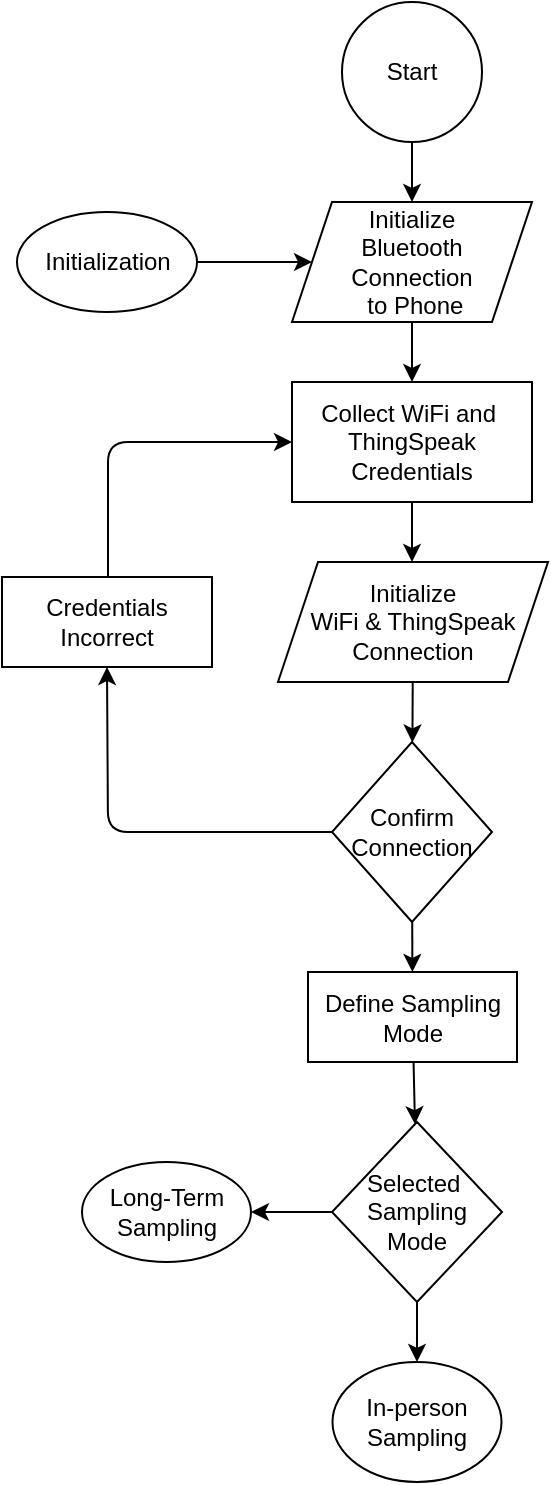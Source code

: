 <mxfile>
    <diagram id="OCsXrL1rOBSBL563rCo6" name="Device Initialization">
        <mxGraphModel dx="1329" dy="920" grid="1" gridSize="10" guides="1" tooltips="1" connect="1" arrows="1" fold="1" page="1" pageScale="1" pageWidth="850" pageHeight="1100" math="0" shadow="0">
            <root>
                <mxCell id="0"/>
                <mxCell id="1" parent="0"/>
                <mxCell id="2" value="Start" style="ellipse;whiteSpace=wrap;html=1;aspect=fixed;" vertex="1" parent="1">
                    <mxGeometry x="390" y="20" width="70" height="70" as="geometry"/>
                </mxCell>
                <mxCell id="3" value="" style="endArrow=classic;html=1;exitX=0.5;exitY=1;exitDx=0;exitDy=0;" edge="1" parent="1" source="2">
                    <mxGeometry width="50" height="50" relative="1" as="geometry">
                        <mxPoint x="380" y="170" as="sourcePoint"/>
                        <mxPoint x="425" y="120" as="targetPoint"/>
                    </mxGeometry>
                </mxCell>
                <mxCell id="36" value="" style="edgeStyle=none;html=1;" edge="1" parent="1" source="4" target="7">
                    <mxGeometry relative="1" as="geometry"/>
                </mxCell>
                <mxCell id="4" value="Initialize&lt;br&gt;WiFi &amp;amp; ThingSpeak&lt;br&gt;Connection" style="shape=parallelogram;perimeter=parallelogramPerimeter;whiteSpace=wrap;html=1;fixedSize=1;" vertex="1" parent="1">
                    <mxGeometry x="358" y="300" width="135" height="60" as="geometry"/>
                </mxCell>
                <mxCell id="jss4O93LCENjOe8H0N4M-44" value="" style="edgeStyle=none;html=1;" edge="1" parent="1" source="7" target="jss4O93LCENjOe8H0N4M-43">
                    <mxGeometry relative="1" as="geometry"/>
                </mxCell>
                <mxCell id="7" value="Confirm&lt;br&gt;Connection" style="rhombus;whiteSpace=wrap;html=1;" vertex="1" parent="1">
                    <mxGeometry x="385" y="390" width="80" height="90" as="geometry"/>
                </mxCell>
                <mxCell id="33" value="" style="edgeStyle=none;html=1;" edge="1" parent="1" source="29" target="32">
                    <mxGeometry relative="1" as="geometry"/>
                </mxCell>
                <mxCell id="29" value="Initialize&lt;br&gt;Bluetooth&lt;br&gt;Connection&lt;br&gt;&amp;nbsp;to Phone" style="shape=parallelogram;perimeter=parallelogramPerimeter;whiteSpace=wrap;html=1;fixedSize=1;" vertex="1" parent="1">
                    <mxGeometry x="365" y="120" width="120" height="60" as="geometry"/>
                </mxCell>
                <mxCell id="vvjbod-jWDwlhTD5uGIu-42" value="" style="edgeStyle=none;html=1;" edge="1" parent="1" source="32">
                    <mxGeometry relative="1" as="geometry">
                        <mxPoint x="425" y="300" as="targetPoint"/>
                    </mxGeometry>
                </mxCell>
                <mxCell id="32" value="Collect WiFi and&amp;nbsp;&lt;br&gt;ThingSpeak Credentials" style="whiteSpace=wrap;html=1;" vertex="1" parent="1">
                    <mxGeometry x="365" y="210" width="120" height="60" as="geometry"/>
                </mxCell>
                <mxCell id="38" value="Credentials Incorrect" style="whiteSpace=wrap;html=1;" vertex="1" parent="1">
                    <mxGeometry x="220" y="307.5" width="105" height="45" as="geometry"/>
                </mxCell>
                <mxCell id="41" value="" style="endArrow=classic;html=1;exitX=0;exitY=0.5;exitDx=0;exitDy=0;entryX=0.5;entryY=1;entryDx=0;entryDy=0;" edge="1" parent="1" source="7" target="38">
                    <mxGeometry width="50" height="50" relative="1" as="geometry">
                        <mxPoint x="450" y="410" as="sourcePoint"/>
                        <mxPoint x="500" y="360" as="targetPoint"/>
                        <Array as="points">
                            <mxPoint x="273" y="435"/>
                        </Array>
                    </mxGeometry>
                </mxCell>
                <mxCell id="42" value="Long-Term Sampling" style="ellipse;whiteSpace=wrap;html=1;" vertex="1" parent="1">
                    <mxGeometry x="260" y="600" width="84.5" height="50" as="geometry"/>
                </mxCell>
                <mxCell id="vvjbod-jWDwlhTD5uGIu-44" value="" style="endArrow=classic;html=1;entryX=0;entryY=0.5;entryDx=0;entryDy=0;" edge="1" parent="1" target="32">
                    <mxGeometry width="50" height="50" relative="1" as="geometry">
                        <mxPoint x="273" y="307" as="sourcePoint"/>
                        <mxPoint x="490" y="320" as="targetPoint"/>
                        <Array as="points">
                            <mxPoint x="273" y="240"/>
                        </Array>
                    </mxGeometry>
                </mxCell>
                <mxCell id="HSw5KU4c9WGk9Z5Ej44h-44" value="" style="edgeStyle=none;html=1;" edge="1" parent="1" source="HSw5KU4c9WGk9Z5Ej44h-42" target="29">
                    <mxGeometry relative="1" as="geometry"/>
                </mxCell>
                <mxCell id="HSw5KU4c9WGk9Z5Ej44h-42" value="Initialization" style="ellipse;whiteSpace=wrap;html=1;" vertex="1" parent="1">
                    <mxGeometry x="227.5" y="125" width="90" height="50" as="geometry"/>
                </mxCell>
                <mxCell id="jss4O93LCENjOe8H0N4M-46" value="" style="edgeStyle=none;html=1;" edge="1" parent="1" source="jss4O93LCENjOe8H0N4M-42" target="42">
                    <mxGeometry relative="1" as="geometry"/>
                </mxCell>
                <mxCell id="jss4O93LCENjOe8H0N4M-48" value="" style="edgeStyle=none;html=1;" edge="1" parent="1" source="jss4O93LCENjOe8H0N4M-42" target="jss4O93LCENjOe8H0N4M-47">
                    <mxGeometry relative="1" as="geometry"/>
                </mxCell>
                <mxCell id="jss4O93LCENjOe8H0N4M-42" value="Selected&amp;nbsp;&lt;br&gt;Sampling&lt;br&gt;Mode" style="rhombus;whiteSpace=wrap;html=1;" vertex="1" parent="1">
                    <mxGeometry x="385" y="580" width="85" height="90" as="geometry"/>
                </mxCell>
                <mxCell id="jss4O93LCENjOe8H0N4M-45" value="" style="edgeStyle=none;html=1;" edge="1" parent="1" source="jss4O93LCENjOe8H0N4M-43" target="jss4O93LCENjOe8H0N4M-42">
                    <mxGeometry relative="1" as="geometry"/>
                </mxCell>
                <mxCell id="jss4O93LCENjOe8H0N4M-43" value="Define Sampling&lt;br&gt;Mode" style="rounded=0;whiteSpace=wrap;html=1;" vertex="1" parent="1">
                    <mxGeometry x="373" y="505" width="104.5" height="45" as="geometry"/>
                </mxCell>
                <mxCell id="jss4O93LCENjOe8H0N4M-47" value="In-person&lt;br&gt;Sampling" style="ellipse;whiteSpace=wrap;html=1;" vertex="1" parent="1">
                    <mxGeometry x="385.25" y="700" width="84.5" height="60" as="geometry"/>
                </mxCell>
            </root>
        </mxGraphModel>
    </diagram>
    <diagram id="ScX6hd-UIiFhUqMTKY4a" name="Sampling">
        <mxGraphModel dx="1614" dy="1117" grid="1" gridSize="10" guides="1" tooltips="1" connect="1" arrows="1" fold="1" page="1" pageScale="1" pageWidth="850" pageHeight="1100" math="0" shadow="0">
            <root>
                <mxCell id="9ZokUizVB9DD7m5dpZID-0"/>
                <mxCell id="9ZokUizVB9DD7m5dpZID-1" parent="9ZokUizVB9DD7m5dpZID-0"/>
                <mxCell id="9ZokUizVB9DD7m5dpZID-4" value="" style="edgeStyle=none;html=1;" edge="1" parent="9ZokUizVB9DD7m5dpZID-1" source="9ZokUizVB9DD7m5dpZID-2" target="9ZokUizVB9DD7m5dpZID-3">
                    <mxGeometry relative="1" as="geometry"/>
                </mxCell>
                <mxCell id="9ZokUizVB9DD7m5dpZID-2" value="Sampling" style="ellipse;whiteSpace=wrap;html=1;" vertex="1" parent="9ZokUizVB9DD7m5dpZID-1">
                    <mxGeometry x="385" y="20" width="80" height="60" as="geometry"/>
                </mxCell>
                <mxCell id="pEAi6ZniOT8bRjCbfyuK-2" value="" style="edgeStyle=none;html=1;entryX=0.5;entryY=0;entryDx=0;entryDy=0;" edge="1" parent="9ZokUizVB9DD7m5dpZID-1" source="9ZokUizVB9DD7m5dpZID-3">
                    <mxGeometry relative="1" as="geometry">
                        <mxPoint x="425" y="190" as="targetPoint"/>
                    </mxGeometry>
                </mxCell>
                <mxCell id="9ZokUizVB9DD7m5dpZID-3" value="Define Wake-Up sources for Deep Sleep&amp;nbsp;" style="whiteSpace=wrap;html=1;" vertex="1" parent="9ZokUizVB9DD7m5dpZID-1">
                    <mxGeometry x="363" y="110" width="125" height="50" as="geometry"/>
                </mxCell>
                <mxCell id="pEAi6ZniOT8bRjCbfyuK-0" value="Wake-up Sources: Timer&lt;br&gt;&lt;span style=&quot;white-space: pre&quot;&gt;&#9;&lt;/span&gt;&lt;span style=&quot;white-space: pre&quot;&gt;&#9;&lt;/span&gt;&lt;span style=&quot;white-space: pre&quot;&gt;&#9;&lt;/span&gt;&lt;span style=&quot;white-space: pre&quot;&gt;&#9;&lt;/span&gt;&lt;span style=&quot;white-space: pre&quot;&gt;&#9;&lt;/span&gt;&lt;span style=&quot;white-space: pre&quot;&gt;&#9;&lt;/span&gt;External Button" style="text;html=1;align=center;verticalAlign=middle;resizable=0;points=[];autosize=1;strokeColor=none;" vertex="1" parent="9ZokUizVB9DD7m5dpZID-1">
                    <mxGeometry x="430" y="110" width="260" height="30" as="geometry"/>
                </mxCell>
                <mxCell id="pEAi6ZniOT8bRjCbfyuK-7" value="" style="edgeStyle=none;html=1;" edge="1" parent="9ZokUizVB9DD7m5dpZID-1" source="pEAi6ZniOT8bRjCbfyuK-4" target="pEAi6ZniOT8bRjCbfyuK-6">
                    <mxGeometry relative="1" as="geometry"/>
                </mxCell>
                <mxCell id="pEAi6ZniOT8bRjCbfyuK-4" value="Take Sample from Sensor" style="whiteSpace=wrap;html=1;" vertex="1" parent="9ZokUizVB9DD7m5dpZID-1">
                    <mxGeometry x="365" y="390" width="120" height="40" as="geometry"/>
                </mxCell>
                <mxCell id="SWPA18qDtEiloS7H6sVU-14" value="" style="edgeStyle=none;html=1;" edge="1" parent="9ZokUizVB9DD7m5dpZID-1" source="pEAi6ZniOT8bRjCbfyuK-6" target="SWPA18qDtEiloS7H6sVU-13">
                    <mxGeometry relative="1" as="geometry"/>
                </mxCell>
                <mxCell id="pEAi6ZniOT8bRjCbfyuK-6" value="Send sample to flash memory" style="whiteSpace=wrap;html=1;" vertex="1" parent="9ZokUizVB9DD7m5dpZID-1">
                    <mxGeometry x="365" y="460" width="120" height="50" as="geometry"/>
                </mxCell>
                <mxCell id="pEAi6ZniOT8bRjCbfyuK-11" value="" style="edgeStyle=none;html=1;" edge="1" parent="9ZokUizVB9DD7m5dpZID-1" source="pEAi6ZniOT8bRjCbfyuK-8">
                    <mxGeometry relative="1" as="geometry">
                        <mxPoint x="300" y="745" as="targetPoint"/>
                    </mxGeometry>
                </mxCell>
                <mxCell id="Zq5nboJi9w4raEouKYX6-1" value="" style="edgeStyle=none;html=1;" edge="1" parent="9ZokUizVB9DD7m5dpZID-1" source="pEAi6ZniOT8bRjCbfyuK-8" target="Zq5nboJi9w4raEouKYX6-0">
                    <mxGeometry relative="1" as="geometry"/>
                </mxCell>
                <mxCell id="pEAi6ZniOT8bRjCbfyuK-8" value="Successfully uploaded to ThingSpeak" style="rhombus;whiteSpace=wrap;html=1;" vertex="1" parent="9ZokUizVB9DD7m5dpZID-1">
                    <mxGeometry x="368" y="690" width="115" height="110" as="geometry"/>
                </mxCell>
                <mxCell id="Zq5nboJi9w4raEouKYX6-25" value="" style="edgeStyle=none;html=1;entryX=0.5;entryY=1;entryDx=0;entryDy=0;" edge="1" parent="9ZokUizVB9DD7m5dpZID-1" source="Zq5nboJi9w4raEouKYX6-0" target="Zq5nboJi9w4raEouKYX6-31">
                    <mxGeometry relative="1" as="geometry">
                        <mxPoint x="615.25" y="500" as="targetPoint"/>
                    </mxGeometry>
                </mxCell>
                <mxCell id="Zq5nboJi9w4raEouKYX6-0" value="Enter Deep Sleep" style="whiteSpace=wrap;html=1;" vertex="1" parent="9ZokUizVB9DD7m5dpZID-1">
                    <mxGeometry x="560.5" y="730" width="109.5" height="30" as="geometry"/>
                </mxCell>
                <mxCell id="Zq5nboJi9w4raEouKYX6-2" value="Yes" style="text;html=1;align=center;verticalAlign=middle;resizable=0;points=[];autosize=1;strokeColor=none;" vertex="1" parent="9ZokUizVB9DD7m5dpZID-1">
                    <mxGeometry x="490" y="720" width="40" height="20" as="geometry"/>
                </mxCell>
                <mxCell id="Zq5nboJi9w4raEouKYX6-3" value="No" style="text;html=1;align=center;verticalAlign=middle;resizable=0;points=[];autosize=1;strokeColor=none;" vertex="1" parent="9ZokUizVB9DD7m5dpZID-1">
                    <mxGeometry x="315" y="720" width="30" height="20" as="geometry"/>
                </mxCell>
                <mxCell id="Zq5nboJi9w4raEouKYX6-8" value="" style="edgeStyle=none;html=1;" edge="1" parent="9ZokUizVB9DD7m5dpZID-1" source="Zq5nboJi9w4raEouKYX6-6" target="Zq5nboJi9w4raEouKYX6-7">
                    <mxGeometry relative="1" as="geometry"/>
                </mxCell>
                <mxCell id="SWPA18qDtEiloS7H6sVU-16" value="" style="edgeStyle=none;html=1;" edge="1" parent="9ZokUizVB9DD7m5dpZID-1" source="Zq5nboJi9w4raEouKYX6-6" target="Zq5nboJi9w4raEouKYX6-20">
                    <mxGeometry relative="1" as="geometry"/>
                </mxCell>
                <mxCell id="Zq5nboJi9w4raEouKYX6-6" value="WiFi&lt;br&gt;Connected" style="rhombus;whiteSpace=wrap;html=1;" vertex="1" parent="9ZokUizVB9DD7m5dpZID-1">
                    <mxGeometry x="200" y="697.5" width="100" height="95" as="geometry"/>
                </mxCell>
                <mxCell id="Zq5nboJi9w4raEouKYX6-11" value="" style="edgeStyle=none;html=1;" edge="1" parent="9ZokUizVB9DD7m5dpZID-1">
                    <mxGeometry relative="1" as="geometry">
                        <mxPoint x="250" y="960" as="sourcePoint"/>
                        <mxPoint x="250" y="960" as="targetPoint"/>
                    </mxGeometry>
                </mxCell>
                <mxCell id="Zq5nboJi9w4raEouKYX6-19" value="" style="edgeStyle=none;html=1;" edge="1" parent="9ZokUizVB9DD7m5dpZID-1" source="Zq5nboJi9w4raEouKYX6-7">
                    <mxGeometry relative="1" as="geometry">
                        <mxPoint x="100" y="830" as="targetPoint"/>
                    </mxGeometry>
                </mxCell>
                <mxCell id="Zq5nboJi9w4raEouKYX6-7" value="ThingSpeak&lt;br&gt;Connected" style="rhombus;whiteSpace=wrap;html=1;" vertex="1" parent="9ZokUizVB9DD7m5dpZID-1">
                    <mxGeometry x="50" y="697.5" width="100" height="95" as="geometry"/>
                </mxCell>
                <mxCell id="Zq5nboJi9w4raEouKYX6-9" value="Yes" style="text;html=1;align=center;verticalAlign=middle;resizable=0;points=[];autosize=1;strokeColor=none;" vertex="1" parent="9ZokUizVB9DD7m5dpZID-1">
                    <mxGeometry x="155" y="750" width="40" height="20" as="geometry"/>
                </mxCell>
                <mxCell id="Zq5nboJi9w4raEouKYX6-15" value="" style="endArrow=classic;html=1;exitX=0.5;exitY=0;exitDx=0;exitDy=0;entryX=0;entryY=0.5;entryDx=0;entryDy=0;" edge="1" parent="9ZokUizVB9DD7m5dpZID-1" source="Zq5nboJi9w4raEouKYX6-7" target="SWPA18qDtEiloS7H6sVU-13">
                    <mxGeometry width="50" height="50" relative="1" as="geometry">
                        <mxPoint x="420" y="590" as="sourcePoint"/>
                        <mxPoint x="470" y="540" as="targetPoint"/>
                        <Array as="points">
                            <mxPoint x="100" y="580"/>
                        </Array>
                    </mxGeometry>
                </mxCell>
                <mxCell id="Zq5nboJi9w4raEouKYX6-16" value="Yes" style="text;html=1;align=center;verticalAlign=middle;resizable=0;points=[];autosize=1;strokeColor=none;" vertex="1" parent="9ZokUizVB9DD7m5dpZID-1">
                    <mxGeometry x="65" y="600" width="40" height="20" as="geometry"/>
                </mxCell>
                <mxCell id="Zq5nboJi9w4raEouKYX6-17" value="No" style="text;html=1;align=center;verticalAlign=middle;resizable=0;points=[];autosize=1;strokeColor=none;" vertex="1" parent="9ZokUizVB9DD7m5dpZID-1">
                    <mxGeometry x="220" y="670" width="30" height="20" as="geometry"/>
                </mxCell>
                <mxCell id="SWPA18qDtEiloS7H6sVU-18" value="" style="edgeStyle=none;html=1;" edge="1" parent="9ZokUizVB9DD7m5dpZID-1" source="Zq5nboJi9w4raEouKYX6-20" target="SWPA18qDtEiloS7H6sVU-17">
                    <mxGeometry relative="1" as="geometry"/>
                </mxCell>
                <mxCell id="Zq5nboJi9w4raEouKYX6-20" value="Attempt WiFi Reconnect" style="rounded=0;whiteSpace=wrap;html=1;" vertex="1" parent="9ZokUizVB9DD7m5dpZID-1">
                    <mxGeometry x="195" y="610" width="110" height="40" as="geometry"/>
                </mxCell>
                <mxCell id="Zq5nboJi9w4raEouKYX6-30" value="&lt;span style=&quot;color: rgba(0 , 0 , 0 , 0) ; font-family: monospace ; font-size: 0px&quot;&gt;%3CmxGraphModel%3E%3Croot%3E%3CmxCell%20id%3D%220%22%2F%3E%3CmxCell%20id%3D%221%22%20parent%3D%220%22%2F%3E%3CmxCell%20id%3D%222%22%20value%3D%22Wait%20for%26lt%3Bbr%26gt%3B5%20mins%20timer%22%20style%3D%22rounded%3D0%3BwhiteSpace%3Dwrap%3Bhtml%3D1%3B%22%20vertex%3D%221%22%20parent%3D%221%22%3E%3CmxGeometry%20x%3D%22565.25%22%20y%3D%22385%22%20width%3D%22100%22%20height%3D%2230%22%20as%3D%22geometry%22%2F%3E%3C%2FmxCell%3E%3C%2Froot%3E%3C%2FmxGraphModel%3E&lt;/span&gt;&lt;span style=&quot;color: rgba(0 , 0 , 0 , 0) ; font-family: monospace ; font-size: 0px&quot;&gt;%3CmxGraphModel%3E%3Croot%3E%3CmxCell%20id%3D%220%22%2F%3E%3CmxCell%20id%3D%221%22%20parent%3D%220%22%2F%3E%3CmxCell%20id%3D%222%22%20value%3D%22Wait%20for%26lt%3Bbr%26gt%3B5%20mins%20timer%22%20style%3D%22rounded%3D0%3BwhiteSpace%3Dwrap%3Bhtml%3D1%3B%22%20vertex%3D%221%22%20parent%3D%221%22%3E%3CmxGeometry%20x%3D%22565.25%22%20y%3D%22385%22%20width%3D%22100%22%20height%3D%2230%22%20as%3D%22geometry%22%2F%3E%3C%2FmxCell%3E%3C%2Froot%3E%3C%2FmxGraphModel%3E&lt;/span&gt;" style="text;html=1;align=center;verticalAlign=middle;resizable=0;points=[];autosize=1;strokeColor=none;" vertex="1" parent="9ZokUizVB9DD7m5dpZID-1">
                    <mxGeometry x="650" y="200" width="20" height="20" as="geometry"/>
                </mxCell>
                <mxCell id="Zq5nboJi9w4raEouKYX6-34" value="" style="edgeStyle=none;html=1;entryX=1;entryY=0.5;entryDx=0;entryDy=0;" edge="1" parent="9ZokUizVB9DD7m5dpZID-1" source="Zq5nboJi9w4raEouKYX6-31" target="SWPA18qDtEiloS7H6sVU-27">
                    <mxGeometry relative="1" as="geometry">
                        <mxPoint x="475" y="210" as="targetPoint"/>
                        <Array as="points">
                            <mxPoint x="615" y="240"/>
                        </Array>
                    </mxGeometry>
                </mxCell>
                <mxCell id="Zq5nboJi9w4raEouKYX6-31" value="Wait for&lt;br&gt;5 mins timer" style="rounded=0;whiteSpace=wrap;html=1;" vertex="1" parent="9ZokUizVB9DD7m5dpZID-1">
                    <mxGeometry x="565.25" y="460" width="100" height="30" as="geometry"/>
                </mxCell>
                <mxCell id="Zq5nboJi9w4raEouKYX6-44" value="" style="edgeStyle=none;html=1;entryX=0.5;entryY=1;entryDx=0;entryDy=0;" edge="1" parent="9ZokUizVB9DD7m5dpZID-1" source="Zq5nboJi9w4raEouKYX6-41" target="SWPA18qDtEiloS7H6sVU-0">
                    <mxGeometry relative="1" as="geometry">
                        <mxPoint x="765.0" y="500" as="targetPoint"/>
                        <Array as="points">
                            <mxPoint x="765" y="530"/>
                        </Array>
                    </mxGeometry>
                </mxCell>
                <mxCell id="Zq5nboJi9w4raEouKYX6-41" value="" style="shape=waypoint;size=6;pointerEvents=1;points=[];fillColor=#2a2a2a;resizable=0;rotatable=0;perimeter=centerPerimeter;snapToPoint=1;rounded=0;" vertex="1" parent="9ZokUizVB9DD7m5dpZID-1">
                    <mxGeometry x="595.25" y="510" width="40" height="40" as="geometry"/>
                </mxCell>
                <mxCell id="SWPA18qDtEiloS7H6sVU-2" value="" style="edgeStyle=none;html=1;" edge="1" parent="9ZokUizVB9DD7m5dpZID-1" source="SWPA18qDtEiloS7H6sVU-0" target="SWPA18qDtEiloS7H6sVU-1">
                    <mxGeometry relative="1" as="geometry"/>
                </mxCell>
                <mxCell id="SWPA18qDtEiloS7H6sVU-7" value="" style="edgeStyle=none;html=1;" edge="1" parent="9ZokUizVB9DD7m5dpZID-1" source="SWPA18qDtEiloS7H6sVU-0" target="SWPA18qDtEiloS7H6sVU-6">
                    <mxGeometry relative="1" as="geometry"/>
                </mxCell>
                <mxCell id="SWPA18qDtEiloS7H6sVU-0" value="Button&amp;nbsp;&lt;br&gt;pressed&lt;br&gt;" style="rhombus;whiteSpace=wrap;html=1;" vertex="1" parent="9ZokUizVB9DD7m5dpZID-1">
                    <mxGeometry x="730" y="380" width="70" height="70" as="geometry"/>
                </mxCell>
                <mxCell id="SWPA18qDtEiloS7H6sVU-1" value="Initialization" style="ellipse;whiteSpace=wrap;html=1;rounded=0;" vertex="1" parent="9ZokUizVB9DD7m5dpZID-1">
                    <mxGeometry x="720" y="170" width="90" height="50" as="geometry"/>
                </mxCell>
                <mxCell id="SWPA18qDtEiloS7H6sVU-6" value="" style="shape=waypoint;size=6;pointerEvents=1;points=[];fillColor=#2a2a2a;resizable=0;rotatable=0;perimeter=centerPerimeter;snapToPoint=1;" vertex="1" parent="9ZokUizVB9DD7m5dpZID-1">
                    <mxGeometry x="595" y="395" width="40" height="40" as="geometry"/>
                </mxCell>
                <mxCell id="SWPA18qDtEiloS7H6sVU-8" value="No" style="text;html=1;align=center;verticalAlign=middle;resizable=0;points=[];autosize=1;strokeColor=none;" vertex="1" parent="9ZokUizVB9DD7m5dpZID-1">
                    <mxGeometry x="70" y="792.5" width="30" height="20" as="geometry"/>
                </mxCell>
                <mxCell id="SWPA18qDtEiloS7H6sVU-12" value="" style="edgeStyle=none;html=1;" edge="1" parent="9ZokUizVB9DD7m5dpZID-1" source="SWPA18qDtEiloS7H6sVU-10" target="SWPA18qDtEiloS7H6sVU-11">
                    <mxGeometry relative="1" as="geometry"/>
                </mxCell>
                <mxCell id="SWPA18qDtEiloS7H6sVU-10" value="Issue Credential&lt;br&gt;Warning&amp;nbsp;" style="rounded=0;whiteSpace=wrap;html=1;" vertex="1" parent="9ZokUizVB9DD7m5dpZID-1">
                    <mxGeometry x="40" y="830" width="110" height="40" as="geometry"/>
                </mxCell>
                <mxCell id="SWPA18qDtEiloS7H6sVU-11" value="Initialization" style="ellipse;whiteSpace=wrap;html=1;rounded=0;" vertex="1" parent="9ZokUizVB9DD7m5dpZID-1">
                    <mxGeometry x="42.5" y="900" width="105" height="50" as="geometry"/>
                </mxCell>
                <mxCell id="SWPA18qDtEiloS7H6sVU-15" value="" style="edgeStyle=none;html=1;" edge="1" parent="9ZokUizVB9DD7m5dpZID-1" source="SWPA18qDtEiloS7H6sVU-13" target="pEAi6ZniOT8bRjCbfyuK-8">
                    <mxGeometry relative="1" as="geometry"/>
                </mxCell>
                <mxCell id="SWPA18qDtEiloS7H6sVU-13" value="Send sample to ThingSpeak" style="whiteSpace=wrap;html=1;" vertex="1" parent="9ZokUizVB9DD7m5dpZID-1">
                    <mxGeometry x="365.5" y="550" width="120" height="60" as="geometry"/>
                </mxCell>
                <mxCell id="SWPA18qDtEiloS7H6sVU-17" value="" style="shape=waypoint;size=6;pointerEvents=1;points=[];fillColor=#2a2a2a;resizable=0;rotatable=0;perimeter=centerPerimeter;snapToPoint=1;rounded=0;" vertex="1" parent="9ZokUizVB9DD7m5dpZID-1">
                    <mxGeometry x="230" y="560" width="40" height="40" as="geometry"/>
                </mxCell>
                <mxCell id="SWPA18qDtEiloS7H6sVU-25" value="" style="endArrow=classic;html=1;exitX=0.5;exitY=1;exitDx=0;exitDy=0;entryX=0.5;entryY=0;entryDx=0;entryDy=0;" edge="1" parent="9ZokUizVB9DD7m5dpZID-1" target="pEAi6ZniOT8bRjCbfyuK-4">
                    <mxGeometry width="50" height="50" relative="1" as="geometry">
                        <mxPoint x="425.5" y="360" as="sourcePoint"/>
                        <mxPoint x="520" y="290" as="targetPoint"/>
                    </mxGeometry>
                </mxCell>
                <mxCell id="SWPA18qDtEiloS7H6sVU-26" value="Initialize &lt;br&gt;SCD41 Sensor" style="shape=parallelogram;perimeter=parallelogramPerimeter;whiteSpace=wrap;html=1;fixedSize=1;" vertex="1" parent="9ZokUizVB9DD7m5dpZID-1">
                    <mxGeometry x="363" y="320" width="120" height="40" as="geometry"/>
                </mxCell>
                <mxCell id="SWPA18qDtEiloS7H6sVU-28" value="" style="edgeStyle=none;html=1;exitX=0.5;exitY=1;exitDx=0;exitDy=0;" edge="1" parent="9ZokUizVB9DD7m5dpZID-1" source="SWPA18qDtEiloS7H6sVU-27" target="SWPA18qDtEiloS7H6sVU-26">
                    <mxGeometry relative="1" as="geometry"/>
                </mxCell>
                <mxCell id="SWPA18qDtEiloS7H6sVU-31" value="" style="edgeStyle=none;html=1;" edge="1" parent="9ZokUizVB9DD7m5dpZID-1" source="SWPA18qDtEiloS7H6sVU-27" target="SWPA18qDtEiloS7H6sVU-30">
                    <mxGeometry relative="1" as="geometry"/>
                </mxCell>
                <mxCell id="SWPA18qDtEiloS7H6sVU-27" value="&lt;span&gt;Measuring&lt;/span&gt;&lt;br&gt;&lt;span&gt;Period&amp;nbsp;&lt;/span&gt;&lt;br&gt;&lt;span&gt;Elapsed&lt;/span&gt;" style="rhombus;whiteSpace=wrap;html=1;" vertex="1" parent="9ZokUizVB9DD7m5dpZID-1">
                    <mxGeometry x="375" y="190" width="100" height="100" as="geometry"/>
                </mxCell>
                <mxCell id="m9OoRYNkUsGErYZgZXsN-3" value="" style="edgeStyle=none;html=1;" edge="1" parent="9ZokUizVB9DD7m5dpZID-1" source="SWPA18qDtEiloS7H6sVU-30">
                    <mxGeometry relative="1" as="geometry">
                        <mxPoint x="162.5" y="240" as="targetPoint"/>
                    </mxGeometry>
                </mxCell>
                <mxCell id="SWPA18qDtEiloS7H6sVU-30" value="Notify User&amp;nbsp;&lt;br&gt;sampling complete" style="whiteSpace=wrap;html=1;" vertex="1" parent="9ZokUizVB9DD7m5dpZID-1">
                    <mxGeometry x="200" y="220" width="120" height="40" as="geometry"/>
                </mxCell>
                <mxCell id="m9OoRYNkUsGErYZgZXsN-0" value="No" style="text;html=1;align=center;verticalAlign=middle;resizable=0;points=[];autosize=1;strokeColor=none;" vertex="1" parent="9ZokUizVB9DD7m5dpZID-1">
                    <mxGeometry x="430" y="290" width="30" height="20" as="geometry"/>
                </mxCell>
                <mxCell id="m9OoRYNkUsGErYZgZXsN-1" value="Yes" style="text;html=1;align=center;verticalAlign=middle;resizable=0;points=[];autosize=1;strokeColor=none;" vertex="1" parent="9ZokUizVB9DD7m5dpZID-1">
                    <mxGeometry x="335" y="220" width="40" height="20" as="geometry"/>
                </mxCell>
                <mxCell id="m9OoRYNkUsGErYZgZXsN-6" value="" style="edgeStyle=none;html=1;" edge="1" parent="9ZokUizVB9DD7m5dpZID-1" source="m9OoRYNkUsGErYZgZXsN-4" target="m9OoRYNkUsGErYZgZXsN-5">
                    <mxGeometry relative="1" as="geometry"/>
                </mxCell>
                <mxCell id="m9OoRYNkUsGErYZgZXsN-4" value="&lt;font style=&quot;font-size: 10px&quot;&gt;Redefine Wake-Up sources for Deep Sleep (External Button)&lt;/font&gt;" style="whiteSpace=wrap;html=1;" vertex="1" parent="9ZokUizVB9DD7m5dpZID-1">
                    <mxGeometry x="37.5" y="215" width="125" height="50" as="geometry"/>
                </mxCell>
                <mxCell id="m9OoRYNkUsGErYZgZXsN-8" value="" style="edgeStyle=none;html=1;entryX=0.5;entryY=0;entryDx=0;entryDy=0;startArrow=none;" edge="1" parent="9ZokUizVB9DD7m5dpZID-1" source="m9OoRYNkUsGErYZgZXsN-13" target="m9OoRYNkUsGErYZgZXsN-9">
                    <mxGeometry relative="1" as="geometry">
                        <mxPoint x="100" y="350" as="targetPoint"/>
                    </mxGeometry>
                </mxCell>
                <mxCell id="m9OoRYNkUsGErYZgZXsN-5" value="Enter Deep Sleep" style="whiteSpace=wrap;html=1;" vertex="1" parent="9ZokUizVB9DD7m5dpZID-1">
                    <mxGeometry x="45" y="290" width="110" height="30" as="geometry"/>
                </mxCell>
                <mxCell id="m9OoRYNkUsGErYZgZXsN-11" value="" style="edgeStyle=none;html=1;" edge="1" parent="9ZokUizVB9DD7m5dpZID-1" source="m9OoRYNkUsGErYZgZXsN-9" target="m9OoRYNkUsGErYZgZXsN-10">
                    <mxGeometry relative="1" as="geometry"/>
                </mxCell>
                <mxCell id="m9OoRYNkUsGErYZgZXsN-14" value="" style="edgeStyle=none;html=1;" edge="1" parent="9ZokUizVB9DD7m5dpZID-1" source="m9OoRYNkUsGErYZgZXsN-9" target="m9OoRYNkUsGErYZgZXsN-13">
                    <mxGeometry relative="1" as="geometry">
                        <mxPoint x="170" y="340" as="targetPoint"/>
                        <Array as="points">
                            <mxPoint x="170" y="395"/>
                            <mxPoint x="170" y="340"/>
                        </Array>
                    </mxGeometry>
                </mxCell>
                <mxCell id="m9OoRYNkUsGErYZgZXsN-9" value="Button&amp;nbsp;&lt;br&gt;pressed&lt;br&gt;" style="rhombus;whiteSpace=wrap;html=1;" vertex="1" parent="9ZokUizVB9DD7m5dpZID-1">
                    <mxGeometry x="65" y="360" width="70" height="70" as="geometry"/>
                </mxCell>
                <mxCell id="m9OoRYNkUsGErYZgZXsN-10" value="Initialize" style="ellipse;whiteSpace=wrap;html=1;" vertex="1" parent="9ZokUizVB9DD7m5dpZID-1">
                    <mxGeometry x="61.25" y="460" width="77.5" height="35" as="geometry"/>
                </mxCell>
                <mxCell id="m9OoRYNkUsGErYZgZXsN-13" value="" style="shape=waypoint;size=6;pointerEvents=1;points=[];fillColor=#2a2a2a;resizable=0;rotatable=0;perimeter=centerPerimeter;snapToPoint=1;" vertex="1" parent="9ZokUizVB9DD7m5dpZID-1">
                    <mxGeometry x="80" y="320" width="40" height="40" as="geometry"/>
                </mxCell>
                <mxCell id="m9OoRYNkUsGErYZgZXsN-15" value="" style="edgeStyle=none;html=1;entryDx=0;entryDy=0;endArrow=none;" edge="1" parent="9ZokUizVB9DD7m5dpZID-1" source="m9OoRYNkUsGErYZgZXsN-5" target="m9OoRYNkUsGErYZgZXsN-13">
                    <mxGeometry relative="1" as="geometry">
                        <mxPoint x="100" y="320" as="sourcePoint"/>
                        <mxPoint x="100" y="360" as="targetPoint"/>
                    </mxGeometry>
                </mxCell>
                <mxCell id="m9OoRYNkUsGErYZgZXsN-16" value="Yes" style="text;html=1;align=center;verticalAlign=middle;resizable=0;points=[];autosize=1;strokeColor=none;" vertex="1" parent="9ZokUizVB9DD7m5dpZID-1">
                    <mxGeometry x="100" y="430" width="40" height="20" as="geometry"/>
                </mxCell>
                <mxCell id="m9OoRYNkUsGErYZgZXsN-17" value="No" style="text;html=1;align=center;verticalAlign=middle;resizable=0;points=[];autosize=1;strokeColor=none;" vertex="1" parent="9ZokUizVB9DD7m5dpZID-1">
                    <mxGeometry x="175" y="370" width="30" height="20" as="geometry"/>
                </mxCell>
            </root>
        </mxGraphModel>
    </diagram>
    <diagram id="7_HiTcQhxRtD5LMvmDTk" name="Physical Interface">
        <mxGraphModel dx="1130" dy="782" grid="1" gridSize="10" guides="1" tooltips="1" connect="1" arrows="1" fold="1" page="1" pageScale="1" pageWidth="850" pageHeight="1100" math="0" shadow="0">
            <root>
                <mxCell id="9AiWsb7mePbK_J75YEJP-0"/>
                <mxCell id="9AiWsb7mePbK_J75YEJP-1" parent="9AiWsb7mePbK_J75YEJP-0"/>
                <mxCell id="FGCUem6Q7qQwQTtzhA6h-61" value="" style="edgeStyle=none;html=1;" edge="1" parent="9AiWsb7mePbK_J75YEJP-1" source="YtI7JNoTRaKhqMqbsMqp-0" target="FGCUem6Q7qQwQTtzhA6h-59">
                    <mxGeometry relative="1" as="geometry"/>
                </mxCell>
                <mxCell id="YtI7JNoTRaKhqMqbsMqp-0" value="Physical Interface" style="ellipse;whiteSpace=wrap;html=1;" vertex="1" parent="9AiWsb7mePbK_J75YEJP-1">
                    <mxGeometry x="365" y="20" width="115" height="60" as="geometry"/>
                </mxCell>
                <mxCell id="FGCUem6Q7qQwQTtzhA6h-26" value="" style="edgeStyle=none;html=1;" edge="1" parent="9AiWsb7mePbK_J75YEJP-1" source="VtoGvTLYBhxbCNSPTbDm-1" target="FGCUem6Q7qQwQTtzhA6h-25">
                    <mxGeometry relative="1" as="geometry"/>
                </mxCell>
                <mxCell id="VtoGvTLYBhxbCNSPTbDm-1" value="Take Sample from Sensor" style="whiteSpace=wrap;html=1;" vertex="1" parent="9AiWsb7mePbK_J75YEJP-1">
                    <mxGeometry x="365.5" y="320" width="120" height="40" as="geometry"/>
                </mxCell>
                <mxCell id="VtoGvTLYBhxbCNSPTbDm-3" value="" style="endArrow=classic;html=1;exitX=0.5;exitY=1;exitDx=0;exitDy=0;entryX=0.5;entryY=0;entryDx=0;entryDy=0;" edge="1" parent="9AiWsb7mePbK_J75YEJP-1" target="VtoGvTLYBhxbCNSPTbDm-1">
                    <mxGeometry width="50" height="50" relative="1" as="geometry">
                        <mxPoint x="425.0" y="280" as="sourcePoint"/>
                        <mxPoint x="519.5" y="230" as="targetPoint"/>
                    </mxGeometry>
                </mxCell>
                <mxCell id="8HkGJ_jfZeo5VMI5rxpb-14" value="" style="edgeStyle=none;html=1;" edge="1" parent="9AiWsb7mePbK_J75YEJP-1" source="FGCUem6Q7qQwQTtzhA6h-23" target="8HkGJ_jfZeo5VMI5rxpb-1">
                    <mxGeometry relative="1" as="geometry"/>
                </mxCell>
                <mxCell id="FGCUem6Q7qQwQTtzhA6h-23" value="Measuring&lt;br&gt;Period&amp;nbsp;&lt;br&gt;Elapsed" style="rhombus;whiteSpace=wrap;html=1;" vertex="1" parent="9AiWsb7mePbK_J75YEJP-1">
                    <mxGeometry x="383" y="200" width="85" height="90" as="geometry"/>
                </mxCell>
                <mxCell id="FGCUem6Q7qQwQTtzhA6h-28" value="" style="edgeStyle=none;html=1;" edge="1" parent="9AiWsb7mePbK_J75YEJP-1" source="FGCUem6Q7qQwQTtzhA6h-25">
                    <mxGeometry relative="1" as="geometry">
                        <mxPoint x="424.5" y="490" as="targetPoint"/>
                    </mxGeometry>
                </mxCell>
                <mxCell id="FGCUem6Q7qQwQTtzhA6h-25" value="Compare values with ranges Ashrae provided for CO2&amp;nbsp;&lt;br&gt;content&amp;nbsp;" style="whiteSpace=wrap;html=1;" vertex="1" parent="9AiWsb7mePbK_J75YEJP-1">
                    <mxGeometry x="364.5" y="400" width="120" height="60" as="geometry"/>
                </mxCell>
                <mxCell id="FGCUem6Q7qQwQTtzhA6h-34" value="" style="edgeStyle=none;html=1;" edge="1" parent="9AiWsb7mePbK_J75YEJP-1" source="FGCUem6Q7qQwQTtzhA6h-30" target="FGCUem6Q7qQwQTtzhA6h-33">
                    <mxGeometry relative="1" as="geometry"/>
                </mxCell>
                <mxCell id="FGCUem6Q7qQwQTtzhA6h-35" value="" style="edgeStyle=none;html=1;" edge="1" parent="9AiWsb7mePbK_J75YEJP-1" source="FGCUem6Q7qQwQTtzhA6h-30" target="FGCUem6Q7qQwQTtzhA6h-31">
                    <mxGeometry relative="1" as="geometry"/>
                </mxCell>
                <mxCell id="FGCUem6Q7qQwQTtzhA6h-30" value="CO2&amp;nbsp;&lt;br&gt;&amp;lt;1000ppm" style="rhombus;whiteSpace=wrap;html=1;" vertex="1" parent="9AiWsb7mePbK_J75YEJP-1">
                    <mxGeometry x="384.5" y="490" width="80" height="80" as="geometry"/>
                </mxCell>
                <mxCell id="FGCUem6Q7qQwQTtzhA6h-36" value="" style="edgeStyle=none;html=1;" edge="1" parent="9AiWsb7mePbK_J75YEJP-1" source="FGCUem6Q7qQwQTtzhA6h-31" target="FGCUem6Q7qQwQTtzhA6h-32">
                    <mxGeometry relative="1" as="geometry"/>
                </mxCell>
                <mxCell id="FGCUem6Q7qQwQTtzhA6h-38" value="" style="edgeStyle=none;html=1;" edge="1" parent="9AiWsb7mePbK_J75YEJP-1" source="FGCUem6Q7qQwQTtzhA6h-31" target="FGCUem6Q7qQwQTtzhA6h-37">
                    <mxGeometry relative="1" as="geometry"/>
                </mxCell>
                <mxCell id="FGCUem6Q7qQwQTtzhA6h-31" value="1000ppm&amp;lt;&lt;br&gt;CO2&amp;nbsp;&lt;br&gt;&amp;lt;3000ppm" style="rhombus;whiteSpace=wrap;html=1;" vertex="1" parent="9AiWsb7mePbK_J75YEJP-1">
                    <mxGeometry x="377.25" y="590" width="94.5" height="90" as="geometry"/>
                </mxCell>
                <mxCell id="FGCUem6Q7qQwQTtzhA6h-40" value="" style="edgeStyle=none;html=1;" edge="1" parent="9AiWsb7mePbK_J75YEJP-1" source="FGCUem6Q7qQwQTtzhA6h-32" target="FGCUem6Q7qQwQTtzhA6h-39">
                    <mxGeometry relative="1" as="geometry"/>
                </mxCell>
                <mxCell id="FGCUem6Q7qQwQTtzhA6h-32" value="CO2&lt;br&gt;&amp;lt;3000ppm" style="rhombus;whiteSpace=wrap;html=1;" vertex="1" parent="9AiWsb7mePbK_J75YEJP-1">
                    <mxGeometry x="377.25" y="700" width="94.5" height="90" as="geometry"/>
                </mxCell>
                <mxCell id="0Sq-5QD-ScFdhHZIfea9-1" value="" style="edgeStyle=none;html=1;" edge="1" parent="9AiWsb7mePbK_J75YEJP-1" source="FGCUem6Q7qQwQTtzhA6h-33" target="0Sq-5QD-ScFdhHZIfea9-0">
                    <mxGeometry relative="1" as="geometry"/>
                </mxCell>
                <mxCell id="FGCUem6Q7qQwQTtzhA6h-33" value="Display Green" style="whiteSpace=wrap;html=1;" vertex="1" parent="9AiWsb7mePbK_J75YEJP-1">
                    <mxGeometry x="490" y="510" width="120" height="40" as="geometry"/>
                </mxCell>
                <mxCell id="0Sq-5QD-ScFdhHZIfea9-3" value="" style="edgeStyle=none;html=1;" edge="1" parent="9AiWsb7mePbK_J75YEJP-1" source="FGCUem6Q7qQwQTtzhA6h-37" target="0Sq-5QD-ScFdhHZIfea9-2">
                    <mxGeometry relative="1" as="geometry"/>
                </mxCell>
                <mxCell id="FGCUem6Q7qQwQTtzhA6h-37" value="Display Green and Yellow" style="whiteSpace=wrap;html=1;" vertex="1" parent="9AiWsb7mePbK_J75YEJP-1">
                    <mxGeometry x="490" y="610" width="120" height="40" as="geometry"/>
                </mxCell>
                <mxCell id="FGCUem6Q7qQwQTtzhA6h-39" value="&lt;span&gt;Display Full bar&amp;nbsp;&lt;/span&gt;" style="whiteSpace=wrap;html=1;" vertex="1" parent="9AiWsb7mePbK_J75YEJP-1">
                    <mxGeometry x="490" y="725" width="120" height="40" as="geometry"/>
                </mxCell>
                <mxCell id="FGCUem6Q7qQwQTtzhA6h-64" value="" style="edgeStyle=none;html=1;" edge="1" parent="9AiWsb7mePbK_J75YEJP-1" source="FGCUem6Q7qQwQTtzhA6h-59" target="FGCUem6Q7qQwQTtzhA6h-23">
                    <mxGeometry relative="1" as="geometry"/>
                </mxCell>
                <mxCell id="FGCUem6Q7qQwQTtzhA6h-59" value="Initialize &lt;br&gt;SCD41 Sensor" style="shape=parallelogram;perimeter=parallelogramPerimeter;whiteSpace=wrap;html=1;fixedSize=1;" vertex="1" parent="9AiWsb7mePbK_J75YEJP-1">
                    <mxGeometry x="364.5" y="120" width="120" height="40" as="geometry"/>
                </mxCell>
                <mxCell id="8HkGJ_jfZeo5VMI5rxpb-0" value="" style="edgeStyle=none;html=1;" edge="1" parent="9AiWsb7mePbK_J75YEJP-1" source="8HkGJ_jfZeo5VMI5rxpb-1">
                    <mxGeometry relative="1" as="geometry">
                        <mxPoint x="164.5" y="245" as="targetPoint"/>
                    </mxGeometry>
                </mxCell>
                <mxCell id="8HkGJ_jfZeo5VMI5rxpb-1" value="Notify User&amp;nbsp;&lt;br&gt;sampling complete" style="whiteSpace=wrap;html=1;" vertex="1" parent="9AiWsb7mePbK_J75YEJP-1">
                    <mxGeometry x="207" y="225" width="120" height="40" as="geometry"/>
                </mxCell>
                <mxCell id="8HkGJ_jfZeo5VMI5rxpb-2" value="" style="edgeStyle=none;html=1;" edge="1" parent="9AiWsb7mePbK_J75YEJP-1" source="8HkGJ_jfZeo5VMI5rxpb-3" target="8HkGJ_jfZeo5VMI5rxpb-5">
                    <mxGeometry relative="1" as="geometry"/>
                </mxCell>
                <mxCell id="8HkGJ_jfZeo5VMI5rxpb-3" value="&lt;font style=&quot;font-size: 10px&quot;&gt;Define Wake-Up sources for Deep Sleep (External Button)&lt;/font&gt;" style="whiteSpace=wrap;html=1;" vertex="1" parent="9AiWsb7mePbK_J75YEJP-1">
                    <mxGeometry x="39.5" y="220" width="125" height="50" as="geometry"/>
                </mxCell>
                <mxCell id="8HkGJ_jfZeo5VMI5rxpb-4" value="" style="edgeStyle=none;html=1;entryX=0.5;entryY=0;entryDx=0;entryDy=0;startArrow=none;" edge="1" parent="9AiWsb7mePbK_J75YEJP-1" source="8HkGJ_jfZeo5VMI5rxpb-10" target="8HkGJ_jfZeo5VMI5rxpb-8">
                    <mxGeometry relative="1" as="geometry">
                        <mxPoint x="102" y="355" as="targetPoint"/>
                    </mxGeometry>
                </mxCell>
                <mxCell id="8HkGJ_jfZeo5VMI5rxpb-5" value="Enter Deep Sleep" style="whiteSpace=wrap;html=1;" vertex="1" parent="9AiWsb7mePbK_J75YEJP-1">
                    <mxGeometry x="47" y="295" width="110" height="30" as="geometry"/>
                </mxCell>
                <mxCell id="8HkGJ_jfZeo5VMI5rxpb-6" value="" style="edgeStyle=none;html=1;" edge="1" parent="9AiWsb7mePbK_J75YEJP-1" source="8HkGJ_jfZeo5VMI5rxpb-8" target="8HkGJ_jfZeo5VMI5rxpb-9">
                    <mxGeometry relative="1" as="geometry"/>
                </mxCell>
                <mxCell id="8HkGJ_jfZeo5VMI5rxpb-7" value="" style="edgeStyle=none;html=1;" edge="1" parent="9AiWsb7mePbK_J75YEJP-1" source="8HkGJ_jfZeo5VMI5rxpb-8" target="8HkGJ_jfZeo5VMI5rxpb-10">
                    <mxGeometry relative="1" as="geometry">
                        <mxPoint x="172" y="345" as="targetPoint"/>
                        <Array as="points">
                            <mxPoint x="172" y="400"/>
                            <mxPoint x="172" y="345"/>
                        </Array>
                    </mxGeometry>
                </mxCell>
                <mxCell id="8HkGJ_jfZeo5VMI5rxpb-8" value="Button&amp;nbsp;&lt;br&gt;pressed&lt;br&gt;" style="rhombus;whiteSpace=wrap;html=1;" vertex="1" parent="9AiWsb7mePbK_J75YEJP-1">
                    <mxGeometry x="67" y="365" width="70" height="70" as="geometry"/>
                </mxCell>
                <mxCell id="8HkGJ_jfZeo5VMI5rxpb-9" value="Initialize" style="ellipse;whiteSpace=wrap;html=1;" vertex="1" parent="9AiWsb7mePbK_J75YEJP-1">
                    <mxGeometry x="63.25" y="465" width="77.5" height="35" as="geometry"/>
                </mxCell>
                <mxCell id="8HkGJ_jfZeo5VMI5rxpb-10" value="" style="shape=waypoint;size=6;pointerEvents=1;points=[];fillColor=#2a2a2a;resizable=0;rotatable=0;perimeter=centerPerimeter;snapToPoint=1;" vertex="1" parent="9AiWsb7mePbK_J75YEJP-1">
                    <mxGeometry x="82" y="325" width="40" height="40" as="geometry"/>
                </mxCell>
                <mxCell id="8HkGJ_jfZeo5VMI5rxpb-11" value="" style="edgeStyle=none;html=1;entryDx=0;entryDy=0;endArrow=none;" edge="1" parent="9AiWsb7mePbK_J75YEJP-1" source="8HkGJ_jfZeo5VMI5rxpb-5" target="8HkGJ_jfZeo5VMI5rxpb-10">
                    <mxGeometry relative="1" as="geometry">
                        <mxPoint x="102" y="325" as="sourcePoint"/>
                        <mxPoint x="102" y="365" as="targetPoint"/>
                    </mxGeometry>
                </mxCell>
                <mxCell id="8HkGJ_jfZeo5VMI5rxpb-12" value="Yes" style="text;html=1;align=center;verticalAlign=middle;resizable=0;points=[];autosize=1;strokeColor=none;" vertex="1" parent="9AiWsb7mePbK_J75YEJP-1">
                    <mxGeometry x="102" y="435" width="40" height="20" as="geometry"/>
                </mxCell>
                <mxCell id="8HkGJ_jfZeo5VMI5rxpb-13" value="No" style="text;html=1;align=center;verticalAlign=middle;resizable=0;points=[];autosize=1;strokeColor=none;" vertex="1" parent="9AiWsb7mePbK_J75YEJP-1">
                    <mxGeometry x="177" y="375" width="30" height="20" as="geometry"/>
                </mxCell>
                <mxCell id="0Sq-5QD-ScFdhHZIfea9-0" value="" style="shape=waypoint;size=6;pointerEvents=1;points=[];fillColor=#2a2a2a;resizable=0;rotatable=0;perimeter=centerPerimeter;snapToPoint=1;" vertex="1" parent="9AiWsb7mePbK_J75YEJP-1">
                    <mxGeometry x="670" y="510" width="40" height="40" as="geometry"/>
                </mxCell>
                <mxCell id="0Sq-5QD-ScFdhHZIfea9-2" value="" style="shape=waypoint;size=6;pointerEvents=1;points=[];fillColor=#2a2a2a;resizable=0;rotatable=0;perimeter=centerPerimeter;snapToPoint=1;" vertex="1" parent="9AiWsb7mePbK_J75YEJP-1">
                    <mxGeometry x="670" y="610" width="40" height="40" as="geometry"/>
                </mxCell>
                <mxCell id="0Sq-5QD-ScFdhHZIfea9-6" value="" style="endArrow=classic;html=1;exitX=1;exitY=0.5;exitDx=0;exitDy=0;entryX=0.575;entryY=0.55;entryDx=0;entryDy=0;entryPerimeter=0;" edge="1" parent="9AiWsb7mePbK_J75YEJP-1" source="FGCUem6Q7qQwQTtzhA6h-39" target="0Sq-5QD-ScFdhHZIfea9-2">
                    <mxGeometry width="50" height="50" relative="1" as="geometry">
                        <mxPoint x="390" y="540" as="sourcePoint"/>
                        <mxPoint x="440" y="490" as="targetPoint"/>
                        <Array as="points">
                            <mxPoint x="690" y="745"/>
                        </Array>
                    </mxGeometry>
                </mxCell>
                <mxCell id="0Sq-5QD-ScFdhHZIfea9-7" value="" style="endArrow=classic;html=1;exitX=0.575;exitY=0.5;exitDx=0;exitDy=0;exitPerimeter=0;entryX=0.45;entryY=0.475;entryDx=0;entryDy=0;entryPerimeter=0;" edge="1" parent="9AiWsb7mePbK_J75YEJP-1" source="0Sq-5QD-ScFdhHZIfea9-2" target="0Sq-5QD-ScFdhHZIfea9-0">
                    <mxGeometry width="50" height="50" relative="1" as="geometry">
                        <mxPoint x="390" y="540" as="sourcePoint"/>
                        <mxPoint x="690" y="540" as="targetPoint"/>
                    </mxGeometry>
                </mxCell>
                <mxCell id="0Sq-5QD-ScFdhHZIfea9-8" value="" style="endArrow=classic;html=1;entryX=1;entryY=0.5;entryDx=0;entryDy=0;" edge="1" parent="9AiWsb7mePbK_J75YEJP-1" target="FGCUem6Q7qQwQTtzhA6h-23">
                    <mxGeometry width="50" height="50" relative="1" as="geometry">
                        <mxPoint x="690" y="530" as="sourcePoint"/>
                        <mxPoint x="470" y="250" as="targetPoint"/>
                        <Array as="points">
                            <mxPoint x="690" y="245"/>
                        </Array>
                    </mxGeometry>
                </mxCell>
            </root>
        </mxGraphModel>
    </diagram>
</mxfile>